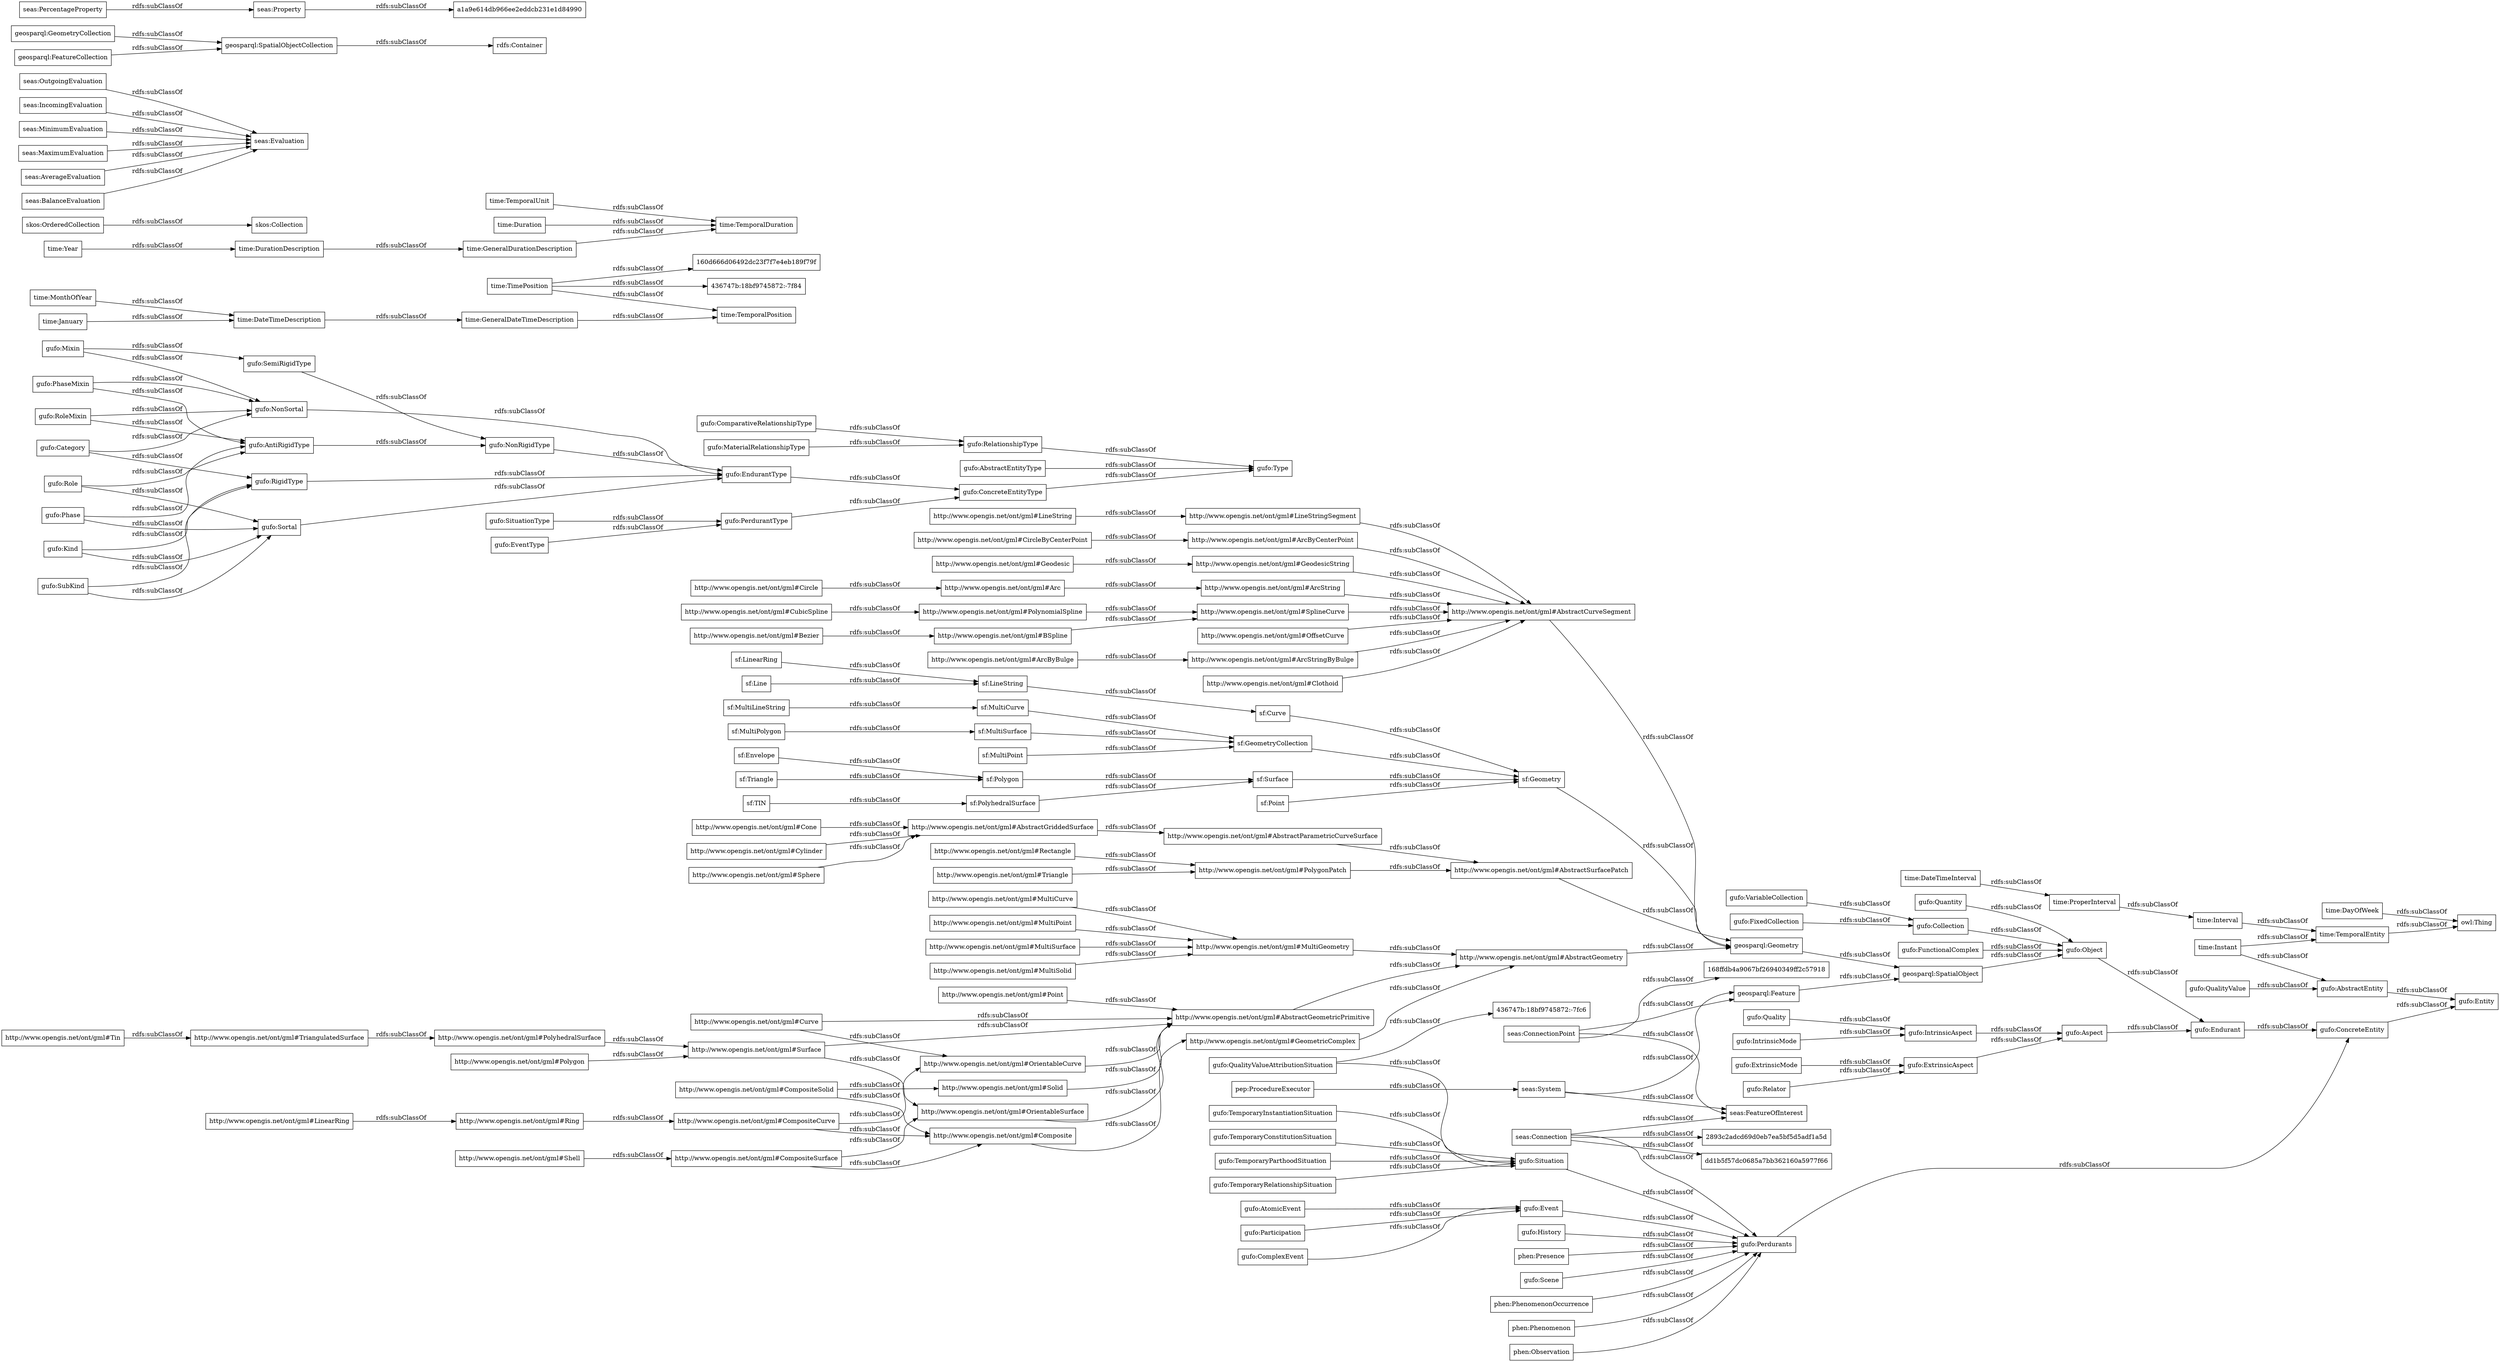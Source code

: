 digraph ar2dtool_diagram { 
rankdir=LR;
size="1000"
node [shape = rectangle, color="black"]; "time:DateTimeInterval" "http://www.opengis.net/ont/gml#MultiSurface" "gufo:Category" "gufo:History" "http://www.opengis.net/ont/gml#CompositeSurface" "http://www.opengis.net/ont/gml#Triangle" "http://www.opengis.net/ont/gml#MultiSolid" "gufo:Quality" "http://www.opengis.net/ont/gml#Cylinder" "436747b:18bf9745872:-7f84" "time:MonthOfYear" "time:TimePosition" "time:GeneralDateTimeDescription" "gufo:Situation" "gufo:Sortal" "time:DayOfWeek" "http://www.opengis.net/ont/gml#Surface" "gufo:QualityValueAttributionSituation" "phen:Presence" "time:TemporalUnit" "time:ProperInterval" "http://www.opengis.net/ont/gml#TriangulatedSurface" "gufo:SubKind" "http://www.opengis.net/ont/gml#Composite" "gufo:Scene" "gufo:ComparativeRelationshipType" "http://www.opengis.net/ont/gml#CompositeCurve" "phen:PhenomenonOccurrence" "http://www.opengis.net/ont/gml#PolyhedralSurface" "http://www.opengis.net/ont/gml#ArcString" "gufo:TemporaryInstantiationSituation" "gufo:ConcreteEntity" "http://www.opengis.net/ont/gml#MultiGeometry" "time:Instant" "gufo:AbstractEntity" "http://www.opengis.net/ont/gml#Tin" "gufo:AtomicEvent" "seas:Connection" "http://www.opengis.net/ont/gml#SplineCurve" "http://www.opengis.net/ont/gml#MultiCurve" "gufo:AbstractEntityType" "phen:Phenomenon" "gufo:Type" "http://www.opengis.net/ont/gml#OffsetCurve" "436747b:18bf9745872:-7fc6" "http://www.opengis.net/ont/gml#Circle" "http://www.opengis.net/ont/gml#AbstractGriddedSurface" "gufo:TemporaryConstitutionSituation" "gufo:Phase" "gufo:QualityValue" "gufo:NonRigidType" "gufo:Quantity" "http://www.opengis.net/ont/gml#ArcStringByBulge" "gufo:Perdurants" "gufo:Kind" "gufo:Endurant" "seas:System" "http://www.opengis.net/ont/gml#Geodesic" "gufo:TemporaryParthoodSituation" "gufo:PhaseMixin" "http://www.opengis.net/ont/gml#AbstractSurfacePatch" "gufo:RelationshipType" "gufo:NonSortal" "time:TemporalDuration" "seas:ConnectionPoint" "gufo:AntiRigidType" "gufo:SituationType" "gufo:PerdurantType" "gufo:Participation" "time:Duration" "gufo:RoleMixin" "http://www.opengis.net/ont/gml#Ring" "gufo:ExtrinsicMode" "http://www.opengis.net/ont/gml#PolygonPatch" "http://www.opengis.net/ont/gml#LineString" "http://www.opengis.net/ont/gml#AbstractGeometricPrimitive" "http://www.opengis.net/ont/gml#OrientableCurve" "http://www.opengis.net/ont/gml#Clothoid" "http://www.opengis.net/ont/gml#Curve" "http://www.opengis.net/ont/gml#Arc" "gufo:ConcreteEntityType" "http://www.opengis.net/ont/gml#Polygon" "gufo:IntrinsicMode" "http://www.opengis.net/ont/gml#Shell" "gufo:Role" "http://www.opengis.net/ont/gml#Sphere" "gufo:EventType" "time:GeneralDurationDescription" "gufo:FixedCollection" "http://www.opengis.net/ont/gml#AbstractParametricCurveSurface" "geosparql:SpatialObject" "gufo:ComplexEvent" "http://www.opengis.net/ont/gml#Cone" "gufo:ExtrinsicAspect" "skos:Collection" "gufo:RigidType" "http://www.opengis.net/ont/gml#GeometricComplex" "phen:Observation" "http://www.opengis.net/ont/gml#CubicSpline" "http://www.opengis.net/ont/gml#ArcByBulge" "gufo:FunctionalComplex" "time:DurationDescription" "time:TemporalEntity" "gufo:Entity" "http://www.opengis.net/ont/gml#PolynomialSpline" "gufo:Collection" "http://www.opengis.net/ont/gml#Solid" "gufo:VariableCollection" "gufo:Mixin" "time:DateTimeDescription" "gufo:MaterialRelationshipType" "http://www.opengis.net/ont/gml#LineStringSegment" "skos:OrderedCollection" "gufo:EndurantType" "geosparql:Geometry" "http://www.opengis.net/ont/gml#AbstractGeometry" "http://www.opengis.net/ont/gml#Rectangle" "gufo:IntrinsicAspect" "gufo:Object" "gufo:Aspect" "http://www.opengis.net/ont/gml#BSpline" "time:Year" "time:TemporalPosition" "http://www.opengis.net/ont/gml#Point" "geosparql:Feature" "http://www.opengis.net/ont/gml#CircleByCenterPoint" "gufo:Event" "http://www.opengis.net/ont/gml#Bezier" "http://www.opengis.net/ont/gml#LinearRing" "gufo:Relator" "http://www.opengis.net/ont/gml#ArcByCenterPoint" "http://www.opengis.net/ont/gml#MultiPoint" "http://www.opengis.net/ont/gml#OrientableSurface" "http://www.opengis.net/ont/gml#GeodesicString" "http://www.opengis.net/ont/gml#AbstractCurveSegment" "http://www.opengis.net/ont/gml#CompositeSolid" "time:Interval" "gufo:TemporaryRelationshipSituation" "gufo:SemiRigidType" "seas:OutgoingEvaluation" "seas:IncomingEvaluation" "sf:Geometry" "sf:MultiCurve" "sf:Line" "sf:PolyhedralSurface" "sf:Triangle" "sf:Point" "sf:TIN" "sf:MultiPolygon" "sf:Curve" "sf:MultiSurface" "sf:Envelope" "sf:MultiLineString" "sf:LinearRing" "sf:Polygon" "sf:MultiPoint" "sf:LineString" "sf:GeometryCollection" "sf:Surface" "160d666d06492dc23f7f7e4eb189f79f" "time:January" "geosparql:SpatialObjectCollection" "geosparql:GeometryCollection" "geosparql:FeatureCollection" "seas:MinimumEvaluation" "seas:MaximumEvaluation" "seas:AverageEvaluation" "seas:Evaluation" "seas:PercentageProperty" "seas:Property" "seas:FeatureOfInterest" ; /*classes style*/
	"time:Year" -> "time:DurationDescription" [ label = "rdfs:subClassOf" ];
	"gufo:QualityValue" -> "gufo:AbstractEntity" [ label = "rdfs:subClassOf" ];
	"time:Instant" -> "gufo:AbstractEntity" [ label = "rdfs:subClassOf" ];
	"time:Instant" -> "time:TemporalEntity" [ label = "rdfs:subClassOf" ];
	"http://www.opengis.net/ont/gml#GeometricComplex" -> "http://www.opengis.net/ont/gml#AbstractGeometry" [ label = "rdfs:subClassOf" ];
	"sf:MultiPolygon" -> "sf:MultiSurface" [ label = "rdfs:subClassOf" ];
	"seas:AverageEvaluation" -> "seas:Evaluation" [ label = "rdfs:subClassOf" ];
	"sf:MultiPoint" -> "sf:GeometryCollection" [ label = "rdfs:subClassOf" ];
	"http://www.opengis.net/ont/gml#GeodesicString" -> "http://www.opengis.net/ont/gml#AbstractCurveSegment" [ label = "rdfs:subClassOf" ];
	"http://www.opengis.net/ont/gml#ArcStringByBulge" -> "http://www.opengis.net/ont/gml#AbstractCurveSegment" [ label = "rdfs:subClassOf" ];
	"http://www.opengis.net/ont/gml#Solid" -> "http://www.opengis.net/ont/gml#AbstractGeometricPrimitive" [ label = "rdfs:subClassOf" ];
	"gufo:Quality" -> "gufo:IntrinsicAspect" [ label = "rdfs:subClassOf" ];
	"sf:LineString" -> "sf:Curve" [ label = "rdfs:subClassOf" ];
	"seas:MaximumEvaluation" -> "seas:Evaluation" [ label = "rdfs:subClassOf" ];
	"geosparql:SpatialObject" -> "gufo:Object" [ label = "rdfs:subClassOf" ];
	"http://www.opengis.net/ont/gml#CompositeSurface" -> "http://www.opengis.net/ont/gml#OrientableSurface" [ label = "rdfs:subClassOf" ];
	"http://www.opengis.net/ont/gml#CompositeSurface" -> "http://www.opengis.net/ont/gml#Composite" [ label = "rdfs:subClassOf" ];
	"skos:OrderedCollection" -> "skos:Collection" [ label = "rdfs:subClassOf" ];
	"http://www.opengis.net/ont/gml#Tin" -> "http://www.opengis.net/ont/gml#TriangulatedSurface" [ label = "rdfs:subClassOf" ];
	"gufo:TemporaryInstantiationSituation" -> "gufo:Situation" [ label = "rdfs:subClassOf" ];
	"time:DayOfWeek" -> "owl:Thing" [ label = "rdfs:subClassOf" ];
	"http://www.opengis.net/ont/gml#Geodesic" -> "http://www.opengis.net/ont/gml#GeodesicString" [ label = "rdfs:subClassOf" ];
	"time:Interval" -> "time:TemporalEntity" [ label = "rdfs:subClassOf" ];
	"http://www.opengis.net/ont/gml#Point" -> "http://www.opengis.net/ont/gml#AbstractGeometricPrimitive" [ label = "rdfs:subClassOf" ];
	"sf:Curve" -> "sf:Geometry" [ label = "rdfs:subClassOf" ];
	"gufo:Scene" -> "gufo:Perdurants" [ label = "rdfs:subClassOf" ];
	"http://www.opengis.net/ont/gml#AbstractSurfacePatch" -> "geosparql:Geometry" [ label = "rdfs:subClassOf" ];
	"gufo:ComplexEvent" -> "gufo:Event" [ label = "rdfs:subClassOf" ];
	"http://www.opengis.net/ont/gml#Polygon" -> "http://www.opengis.net/ont/gml#Surface" [ label = "rdfs:subClassOf" ];
	"http://www.opengis.net/ont/gml#BSpline" -> "http://www.opengis.net/ont/gml#SplineCurve" [ label = "rdfs:subClassOf" ];
	"sf:Surface" -> "sf:Geometry" [ label = "rdfs:subClassOf" ];
	"seas:Connection" -> "gufo:Perdurants" [ label = "rdfs:subClassOf" ];
	"seas:Connection" -> "dd1b5f57dc0685a7bb362160a5977f66" [ label = "rdfs:subClassOf" ];
	"seas:Connection" -> "2893c2adcd69d0eb7ea5bf5d5adf1a5d" [ label = "rdfs:subClassOf" ];
	"seas:Connection" -> "seas:FeatureOfInterest" [ label = "rdfs:subClassOf" ];
	"http://www.opengis.net/ont/gml#Circle" -> "http://www.opengis.net/ont/gml#Arc" [ label = "rdfs:subClassOf" ];
	"gufo:QualityValueAttributionSituation" -> "gufo:Situation" [ label = "rdfs:subClassOf" ];
	"gufo:QualityValueAttributionSituation" -> "436747b:18bf9745872:-7fc6" [ label = "rdfs:subClassOf" ];
	"time:DateTimeInterval" -> "time:ProperInterval" [ label = "rdfs:subClassOf" ];
	"seas:Property" -> "a1a9e614db966ee2eddcb231e1d84990" [ label = "rdfs:subClassOf" ];
	"http://www.opengis.net/ont/gml#MultiSurface" -> "http://www.opengis.net/ont/gml#MultiGeometry" [ label = "rdfs:subClassOf" ];
	"time:GeneralDateTimeDescription" -> "time:TemporalPosition" [ label = "rdfs:subClassOf" ];
	"sf:MultiCurve" -> "sf:GeometryCollection" [ label = "rdfs:subClassOf" ];
	"gufo:IntrinsicAspect" -> "gufo:Aspect" [ label = "rdfs:subClassOf" ];
	"http://www.opengis.net/ont/gml#CircleByCenterPoint" -> "http://www.opengis.net/ont/gml#ArcByCenterPoint" [ label = "rdfs:subClassOf" ];
	"http://www.opengis.net/ont/gml#AbstractGeometricPrimitive" -> "http://www.opengis.net/ont/gml#AbstractGeometry" [ label = "rdfs:subClassOf" ];
	"sf:PolyhedralSurface" -> "sf:Surface" [ label = "rdfs:subClassOf" ];
	"time:MonthOfYear" -> "time:DateTimeDescription" [ label = "rdfs:subClassOf" ];
	"sf:Envelope" -> "sf:Polygon" [ label = "rdfs:subClassOf" ];
	"http://www.opengis.net/ont/gml#MultiPoint" -> "http://www.opengis.net/ont/gml#MultiGeometry" [ label = "rdfs:subClassOf" ];
	"gufo:Relator" -> "gufo:ExtrinsicAspect" [ label = "rdfs:subClassOf" ];
	"gufo:EventType" -> "gufo:PerdurantType" [ label = "rdfs:subClassOf" ];
	"http://www.opengis.net/ont/gml#PolygonPatch" -> "http://www.opengis.net/ont/gml#AbstractSurfacePatch" [ label = "rdfs:subClassOf" ];
	"gufo:Quantity" -> "gufo:Object" [ label = "rdfs:subClassOf" ];
	"gufo:TemporaryConstitutionSituation" -> "gufo:Situation" [ label = "rdfs:subClassOf" ];
	"http://www.opengis.net/ont/gml#Rectangle" -> "http://www.opengis.net/ont/gml#PolygonPatch" [ label = "rdfs:subClassOf" ];
	"gufo:AbstractEntity" -> "gufo:Entity" [ label = "rdfs:subClassOf" ];
	"time:DateTimeDescription" -> "time:GeneralDateTimeDescription" [ label = "rdfs:subClassOf" ];
	"time:ProperInterval" -> "time:Interval" [ label = "rdfs:subClassOf" ];
	"http://www.opengis.net/ont/gml#LineString" -> "http://www.opengis.net/ont/gml#LineStringSegment" [ label = "rdfs:subClassOf" ];
	"http://www.opengis.net/ont/gml#AbstractParametricCurveSurface" -> "http://www.opengis.net/ont/gml#AbstractSurfacePatch" [ label = "rdfs:subClassOf" ];
	"http://www.opengis.net/ont/gml#Sphere" -> "http://www.opengis.net/ont/gml#AbstractGriddedSurface" [ label = "rdfs:subClassOf" ];
	"http://www.opengis.net/ont/gml#PolynomialSpline" -> "http://www.opengis.net/ont/gml#SplineCurve" [ label = "rdfs:subClassOf" ];
	"gufo:ComparativeRelationshipType" -> "gufo:RelationshipType" [ label = "rdfs:subClassOf" ];
	"gufo:NonSortal" -> "gufo:EndurantType" [ label = "rdfs:subClassOf" ];
	"gufo:Phase" -> "gufo:Sortal" [ label = "rdfs:subClassOf" ];
	"gufo:Phase" -> "gufo:AntiRigidType" [ label = "rdfs:subClassOf" ];
	"http://www.opengis.net/ont/gml#AbstractGriddedSurface" -> "http://www.opengis.net/ont/gml#AbstractParametricCurveSurface" [ label = "rdfs:subClassOf" ];
	"gufo:PerdurantType" -> "gufo:ConcreteEntityType" [ label = "rdfs:subClassOf" ];
	"seas:ConnectionPoint" -> "geosparql:Feature" [ label = "rdfs:subClassOf" ];
	"seas:ConnectionPoint" -> "168ffdb4a9067bf26940349ff2c57918" [ label = "rdfs:subClassOf" ];
	"seas:ConnectionPoint" -> "seas:FeatureOfInterest" [ label = "rdfs:subClassOf" ];
	"http://www.opengis.net/ont/gml#AbstractGeometry" -> "geosparql:Geometry" [ label = "rdfs:subClassOf" ];
	"gufo:FunctionalComplex" -> "gufo:Object" [ label = "rdfs:subClassOf" ];
	"gufo:AtomicEvent" -> "gufo:Event" [ label = "rdfs:subClassOf" ];
	"http://www.opengis.net/ont/gml#Clothoid" -> "http://www.opengis.net/ont/gml#AbstractCurveSegment" [ label = "rdfs:subClassOf" ];
	"http://www.opengis.net/ont/gml#Ring" -> "http://www.opengis.net/ont/gml#CompositeCurve" [ label = "rdfs:subClassOf" ];
	"gufo:Endurant" -> "gufo:ConcreteEntity" [ label = "rdfs:subClassOf" ];
	"http://www.opengis.net/ont/gml#Cylinder" -> "http://www.opengis.net/ont/gml#AbstractGriddedSurface" [ label = "rdfs:subClassOf" ];
	"gufo:Collection" -> "gufo:Object" [ label = "rdfs:subClassOf" ];
	"gufo:History" -> "gufo:Perdurants" [ label = "rdfs:subClassOf" ];
	"gufo:Event" -> "gufo:Perdurants" [ label = "rdfs:subClassOf" ];
	"http://www.opengis.net/ont/gml#MultiGeometry" -> "http://www.opengis.net/ont/gml#AbstractGeometry" [ label = "rdfs:subClassOf" ];
	"http://www.opengis.net/ont/gml#PolyhedralSurface" -> "http://www.opengis.net/ont/gml#Surface" [ label = "rdfs:subClassOf" ];
	"gufo:Aspect" -> "gufo:Endurant" [ label = "rdfs:subClassOf" ];
	"http://www.opengis.net/ont/gml#LineStringSegment" -> "http://www.opengis.net/ont/gml#AbstractCurveSegment" [ label = "rdfs:subClassOf" ];
	"time:GeneralDurationDescription" -> "time:TemporalDuration" [ label = "rdfs:subClassOf" ];
	"pep:ProcedureExecutor" -> "seas:System" [ label = "rdfs:subClassOf" ];
	"gufo:EndurantType" -> "gufo:ConcreteEntityType" [ label = "rdfs:subClassOf" ];
	"gufo:SituationType" -> "gufo:PerdurantType" [ label = "rdfs:subClassOf" ];
	"http://www.opengis.net/ont/gml#MultiCurve" -> "http://www.opengis.net/ont/gml#MultiGeometry" [ label = "rdfs:subClassOf" ];
	"http://www.opengis.net/ont/gml#SplineCurve" -> "http://www.opengis.net/ont/gml#AbstractCurveSegment" [ label = "rdfs:subClassOf" ];
	"http://www.opengis.net/ont/gml#Cone" -> "http://www.opengis.net/ont/gml#AbstractGriddedSurface" [ label = "rdfs:subClassOf" ];
	"http://www.opengis.net/ont/gml#OrientableSurface" -> "http://www.opengis.net/ont/gml#AbstractGeometricPrimitive" [ label = "rdfs:subClassOf" ];
	"phen:Presence" -> "gufo:Perdurants" [ label = "rdfs:subClassOf" ];
	"seas:BalanceEvaluation" -> "seas:Evaluation" [ label = "rdfs:subClassOf" ];
	"gufo:NonRigidType" -> "gufo:EndurantType" [ label = "rdfs:subClassOf" ];
	"time:TemporalUnit" -> "time:TemporalDuration" [ label = "rdfs:subClassOf" ];
	"gufo:Situation" -> "gufo:Perdurants" [ label = "rdfs:subClassOf" ];
	"sf:MultiLineString" -> "sf:MultiCurve" [ label = "rdfs:subClassOf" ];
	"gufo:SemiRigidType" -> "gufo:NonRigidType" [ label = "rdfs:subClassOf" ];
	"sf:Polygon" -> "sf:Surface" [ label = "rdfs:subClassOf" ];
	"time:DurationDescription" -> "time:GeneralDurationDescription" [ label = "rdfs:subClassOf" ];
	"gufo:Category" -> "gufo:RigidType" [ label = "rdfs:subClassOf" ];
	"gufo:Category" -> "gufo:NonSortal" [ label = "rdfs:subClassOf" ];
	"gufo:RoleMixin" -> "gufo:NonSortal" [ label = "rdfs:subClassOf" ];
	"gufo:RoleMixin" -> "gufo:AntiRigidType" [ label = "rdfs:subClassOf" ];
	"gufo:MaterialRelationshipType" -> "gufo:RelationshipType" [ label = "rdfs:subClassOf" ];
	"sf:LinearRing" -> "sf:LineString" [ label = "rdfs:subClassOf" ];
	"time:January" -> "time:DateTimeDescription" [ label = "rdfs:subClassOf" ];
	"gufo:TemporaryParthoodSituation" -> "gufo:Situation" [ label = "rdfs:subClassOf" ];
	"sf:GeometryCollection" -> "sf:Geometry" [ label = "rdfs:subClassOf" ];
	"gufo:ConcreteEntity" -> "gufo:Entity" [ label = "rdfs:subClassOf" ];
	"gufo:Participation" -> "gufo:Event" [ label = "rdfs:subClassOf" ];
	"phen:PhenomenonOccurrence" -> "gufo:Perdurants" [ label = "rdfs:subClassOf" ];
	"http://www.opengis.net/ont/gml#ArcByBulge" -> "http://www.opengis.net/ont/gml#ArcStringByBulge" [ label = "rdfs:subClassOf" ];
	"http://www.opengis.net/ont/gml#CompositeCurve" -> "http://www.opengis.net/ont/gml#OrientableCurve" [ label = "rdfs:subClassOf" ];
	"http://www.opengis.net/ont/gml#CompositeCurve" -> "http://www.opengis.net/ont/gml#Composite" [ label = "rdfs:subClassOf" ];
	"sf:MultiSurface" -> "sf:GeometryCollection" [ label = "rdfs:subClassOf" ];
	"gufo:AbstractEntityType" -> "gufo:Type" [ label = "rdfs:subClassOf" ];
	"http://www.opengis.net/ont/gml#MultiSolid" -> "http://www.opengis.net/ont/gml#MultiGeometry" [ label = "rdfs:subClassOf" ];
	"geosparql:FeatureCollection" -> "geosparql:SpatialObjectCollection" [ label = "rdfs:subClassOf" ];
	"gufo:ExtrinsicMode" -> "gufo:ExtrinsicAspect" [ label = "rdfs:subClassOf" ];
	"http://www.opengis.net/ont/gml#Bezier" -> "http://www.opengis.net/ont/gml#BSpline" [ label = "rdfs:subClassOf" ];
	"gufo:Role" -> "gufo:Sortal" [ label = "rdfs:subClassOf" ];
	"gufo:Role" -> "gufo:AntiRigidType" [ label = "rdfs:subClassOf" ];
	"time:Duration" -> "time:TemporalDuration" [ label = "rdfs:subClassOf" ];
	"http://www.opengis.net/ont/gml#Composite" -> "http://www.opengis.net/ont/gml#GeometricComplex" [ label = "rdfs:subClassOf" ];
	"http://www.opengis.net/ont/gml#ArcByCenterPoint" -> "http://www.opengis.net/ont/gml#AbstractCurveSegment" [ label = "rdfs:subClassOf" ];
	"geosparql:SpatialObjectCollection" -> "rdfs:Container" [ label = "rdfs:subClassOf" ];
	"time:TemporalEntity" -> "owl:Thing" [ label = "rdfs:subClassOf" ];
	"http://www.opengis.net/ont/gml#Arc" -> "http://www.opengis.net/ont/gml#ArcString" [ label = "rdfs:subClassOf" ];
	"gufo:RelationshipType" -> "gufo:Type" [ label = "rdfs:subClassOf" ];
	"gufo:Kind" -> "gufo:Sortal" [ label = "rdfs:subClassOf" ];
	"gufo:Kind" -> "gufo:RigidType" [ label = "rdfs:subClassOf" ];
	"http://www.opengis.net/ont/gml#ArcString" -> "http://www.opengis.net/ont/gml#AbstractCurveSegment" [ label = "rdfs:subClassOf" ];
	"http://www.opengis.net/ont/gml#Shell" -> "http://www.opengis.net/ont/gml#CompositeSurface" [ label = "rdfs:subClassOf" ];
	"sf:Line" -> "sf:LineString" [ label = "rdfs:subClassOf" ];
	"sf:TIN" -> "sf:PolyhedralSurface" [ label = "rdfs:subClassOf" ];
	"sf:Geometry" -> "geosparql:Geometry" [ label = "rdfs:subClassOf" ];
	"http://www.opengis.net/ont/gml#Surface" -> "http://www.opengis.net/ont/gml#OrientableSurface" [ label = "rdfs:subClassOf" ];
	"http://www.opengis.net/ont/gml#Surface" -> "http://www.opengis.net/ont/gml#AbstractGeometricPrimitive" [ label = "rdfs:subClassOf" ];
	"geosparql:GeometryCollection" -> "geosparql:SpatialObjectCollection" [ label = "rdfs:subClassOf" ];
	"http://www.opengis.net/ont/gml#CompositeSolid" -> "http://www.opengis.net/ont/gml#Solid" [ label = "rdfs:subClassOf" ];
	"http://www.opengis.net/ont/gml#CompositeSolid" -> "http://www.opengis.net/ont/gml#Composite" [ label = "rdfs:subClassOf" ];
	"phen:Phenomenon" -> "gufo:Perdurants" [ label = "rdfs:subClassOf" ];
	"http://www.opengis.net/ont/gml#LinearRing" -> "http://www.opengis.net/ont/gml#Ring" [ label = "rdfs:subClassOf" ];
	"gufo:SubKind" -> "gufo:Sortal" [ label = "rdfs:subClassOf" ];
	"gufo:SubKind" -> "gufo:RigidType" [ label = "rdfs:subClassOf" ];
	"gufo:Perdurants" -> "gufo:ConcreteEntity" [ label = "rdfs:subClassOf" ];
	"gufo:Mixin" -> "gufo:SemiRigidType" [ label = "rdfs:subClassOf" ];
	"gufo:Mixin" -> "gufo:NonSortal" [ label = "rdfs:subClassOf" ];
	"http://www.opengis.net/ont/gml#Triangle" -> "http://www.opengis.net/ont/gml#PolygonPatch" [ label = "rdfs:subClassOf" ];
	"http://www.opengis.net/ont/gml#OffsetCurve" -> "http://www.opengis.net/ont/gml#AbstractCurveSegment" [ label = "rdfs:subClassOf" ];
	"http://www.opengis.net/ont/gml#Curve" -> "http://www.opengis.net/ont/gml#OrientableCurve" [ label = "rdfs:subClassOf" ];
	"http://www.opengis.net/ont/gml#Curve" -> "http://www.opengis.net/ont/gml#AbstractGeometricPrimitive" [ label = "rdfs:subClassOf" ];
	"seas:MinimumEvaluation" -> "seas:Evaluation" [ label = "rdfs:subClassOf" ];
	"gufo:ConcreteEntityType" -> "gufo:Type" [ label = "rdfs:subClassOf" ];
	"gufo:RigidType" -> "gufo:EndurantType" [ label = "rdfs:subClassOf" ];
	"time:TimePosition" -> "436747b:18bf9745872:-7f84" [ label = "rdfs:subClassOf" ];
	"time:TimePosition" -> "time:TemporalPosition" [ label = "rdfs:subClassOf" ];
	"time:TimePosition" -> "160d666d06492dc23f7f7e4eb189f79f" [ label = "rdfs:subClassOf" ];
	"http://www.opengis.net/ont/gml#CubicSpline" -> "http://www.opengis.net/ont/gml#PolynomialSpline" [ label = "rdfs:subClassOf" ];
	"gufo:Object" -> "gufo:Endurant" [ label = "rdfs:subClassOf" ];
	"geosparql:Feature" -> "geosparql:SpatialObject" [ label = "rdfs:subClassOf" ];
	"gufo:Sortal" -> "gufo:EndurantType" [ label = "rdfs:subClassOf" ];
	"gufo:IntrinsicMode" -> "gufo:IntrinsicAspect" [ label = "rdfs:subClassOf" ];
	"seas:System" -> "geosparql:Feature" [ label = "rdfs:subClassOf" ];
	"seas:System" -> "seas:FeatureOfInterest" [ label = "rdfs:subClassOf" ];
	"sf:Triangle" -> "sf:Polygon" [ label = "rdfs:subClassOf" ];
	"gufo:VariableCollection" -> "gufo:Collection" [ label = "rdfs:subClassOf" ];
	"sf:Point" -> "sf:Geometry" [ label = "rdfs:subClassOf" ];
	"seas:IncomingEvaluation" -> "seas:Evaluation" [ label = "rdfs:subClassOf" ];
	"gufo:AntiRigidType" -> "gufo:NonRigidType" [ label = "rdfs:subClassOf" ];
	"gufo:FixedCollection" -> "gufo:Collection" [ label = "rdfs:subClassOf" ];
	"seas:PercentageProperty" -> "seas:Property" [ label = "rdfs:subClassOf" ];
	"http://www.opengis.net/ont/gml#AbstractCurveSegment" -> "geosparql:Geometry" [ label = "rdfs:subClassOf" ];
	"phen:Observation" -> "gufo:Perdurants" [ label = "rdfs:subClassOf" ];
	"gufo:ExtrinsicAspect" -> "gufo:Aspect" [ label = "rdfs:subClassOf" ];
	"seas:OutgoingEvaluation" -> "seas:Evaluation" [ label = "rdfs:subClassOf" ];
	"http://www.opengis.net/ont/gml#OrientableCurve" -> "http://www.opengis.net/ont/gml#AbstractGeometricPrimitive" [ label = "rdfs:subClassOf" ];
	"http://www.opengis.net/ont/gml#TriangulatedSurface" -> "http://www.opengis.net/ont/gml#PolyhedralSurface" [ label = "rdfs:subClassOf" ];
	"gufo:TemporaryRelationshipSituation" -> "gufo:Situation" [ label = "rdfs:subClassOf" ];
	"geosparql:Geometry" -> "geosparql:SpatialObject" [ label = "rdfs:subClassOf" ];
	"gufo:PhaseMixin" -> "gufo:NonSortal" [ label = "rdfs:subClassOf" ];
	"gufo:PhaseMixin" -> "gufo:AntiRigidType" [ label = "rdfs:subClassOf" ];

}
